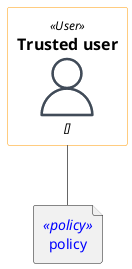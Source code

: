 {
  "sha1": "i5xx8imwhx7zcg3lgnltle4hl7yyelh",
  "insertion": {
    "when": "2024-06-03T18:59:30.373Z",
    "url": "https://github.com/plantuml/plantuml-stdlib/issues/63#issuecomment-1314774419",
    "user": "plantuml@gmail.com"
  }
}
@startuml
!include <awslib10/AWSCommon>
!include <awslib10/General/User>

<style>

file {
   HorizontalAlignment left
   FontColor blue
}
</style>

User(user, "Trusted user", "")

file policy <<policy>>

user -- policy
@enduml
